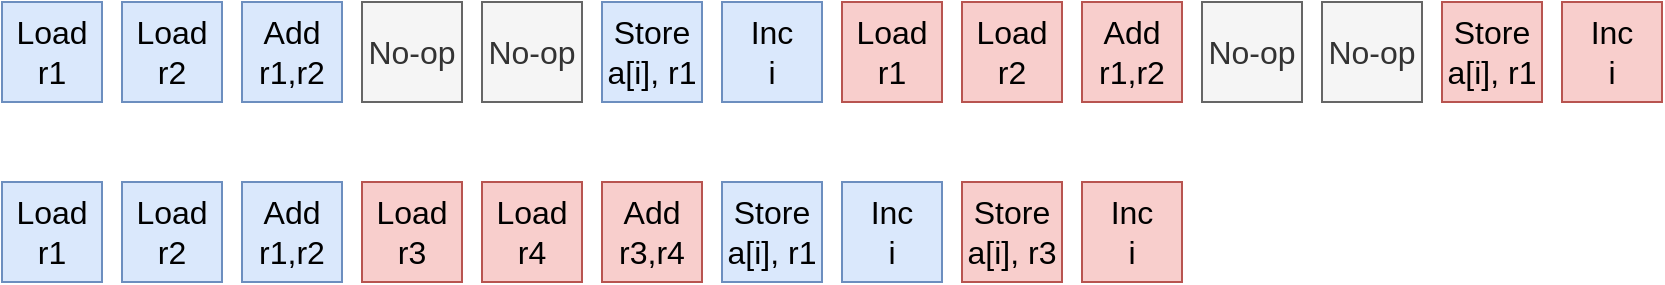 <mxfile version="20.7.4" type="device"><diagram id="uTdrSh7D8AdzHt4HWagG" name="Page-1"><mxGraphModel dx="1434" dy="834" grid="1" gridSize="10" guides="1" tooltips="1" connect="1" arrows="1" fold="1" page="1" pageScale="1" pageWidth="827" pageHeight="1169" math="0" shadow="0"><root><mxCell id="0"/><mxCell id="1" parent="0"/><mxCell id="s6oiJh7mqDa9jPueuUFQ-13" value="&lt;font style=&quot;font-size: 16px&quot;&gt;Load&lt;br&gt;r1&lt;br&gt;&lt;/font&gt;" style="rounded=0;whiteSpace=wrap;html=1;fillColor=#dae8fc;strokeColor=#6c8ebf;" parent="1" vertex="1"><mxGeometry x="50" y="250" width="50" height="50" as="geometry"/></mxCell><mxCell id="s6oiJh7mqDa9jPueuUFQ-15" value="&lt;font style=&quot;font-size: 16px&quot;&gt;Load&lt;br&gt;r2&lt;br&gt;&lt;/font&gt;" style="rounded=0;whiteSpace=wrap;html=1;fillColor=#dae8fc;strokeColor=#6c8ebf;" parent="1" vertex="1"><mxGeometry x="110" y="250" width="50" height="50" as="geometry"/></mxCell><mxCell id="s6oiJh7mqDa9jPueuUFQ-17" value="&lt;font style=&quot;font-size: 16px&quot;&gt;Add&lt;br&gt;r1,r2&lt;br&gt;&lt;/font&gt;" style="rounded=0;whiteSpace=wrap;html=1;fillColor=#dae8fc;strokeColor=#6c8ebf;" parent="1" vertex="1"><mxGeometry x="170" y="250" width="50" height="50" as="geometry"/></mxCell><mxCell id="s6oiJh7mqDa9jPueuUFQ-19" value="&lt;font style=&quot;font-size: 16px&quot;&gt;Store&lt;br&gt;a[i], r1&lt;br&gt;&lt;/font&gt;" style="rounded=0;whiteSpace=wrap;html=1;fillColor=#dae8fc;strokeColor=#6c8ebf;" parent="1" vertex="1"><mxGeometry x="410" y="250" width="50" height="50" as="geometry"/></mxCell><mxCell id="s6oiJh7mqDa9jPueuUFQ-20" value="&lt;font style=&quot;font-size: 16px&quot;&gt;Inc&lt;br&gt;i&lt;br&gt;&lt;/font&gt;" style="rounded=0;whiteSpace=wrap;html=1;fillColor=#dae8fc;strokeColor=#6c8ebf;" parent="1" vertex="1"><mxGeometry x="470" y="250" width="50" height="50" as="geometry"/></mxCell><mxCell id="aNn9x-gWlC3YJY-6MHtS-4" value="&lt;font style=&quot;font-size: 16px&quot;&gt;Load&lt;br&gt;r3&lt;br&gt;&lt;/font&gt;" style="rounded=0;whiteSpace=wrap;html=1;fillColor=#f8cecc;strokeColor=#b85450;" parent="1" vertex="1"><mxGeometry x="230" y="250" width="50" height="50" as="geometry"/></mxCell><mxCell id="aNn9x-gWlC3YJY-6MHtS-6" value="&lt;font style=&quot;font-size: 16px&quot;&gt;Load&lt;br&gt;r4&lt;br&gt;&lt;/font&gt;" style="rounded=0;whiteSpace=wrap;html=1;fillColor=#f8cecc;strokeColor=#b85450;" parent="1" vertex="1"><mxGeometry x="290" y="250" width="50" height="50" as="geometry"/></mxCell><mxCell id="aNn9x-gWlC3YJY-6MHtS-8" value="&lt;font style=&quot;font-size: 16px&quot;&gt;Add&lt;br&gt;r3,r4&lt;br&gt;&lt;/font&gt;" style="rounded=0;whiteSpace=wrap;html=1;fillColor=#f8cecc;strokeColor=#b85450;" parent="1" vertex="1"><mxGeometry x="350" y="250" width="50" height="50" as="geometry"/></mxCell><mxCell id="aNn9x-gWlC3YJY-6MHtS-10" value="&lt;font style=&quot;font-size: 16px&quot;&gt;Store&lt;br&gt;a[i], r3&lt;br&gt;&lt;/font&gt;" style="rounded=0;whiteSpace=wrap;html=1;fillColor=#f8cecc;strokeColor=#b85450;" parent="1" vertex="1"><mxGeometry x="530" y="250" width="50" height="50" as="geometry"/></mxCell><mxCell id="aNn9x-gWlC3YJY-6MHtS-11" value="&lt;font style=&quot;font-size: 16px&quot;&gt;Inc&lt;br&gt;i&lt;br&gt;&lt;/font&gt;" style="rounded=0;whiteSpace=wrap;html=1;fillColor=#f8cecc;strokeColor=#b85450;" parent="1" vertex="1"><mxGeometry x="590" y="250" width="50" height="50" as="geometry"/></mxCell><mxCell id="aNn9x-gWlC3YJY-6MHtS-13" value="&lt;font style=&quot;font-size: 16px&quot;&gt;Load&lt;br&gt;r1&lt;br&gt;&lt;/font&gt;" style="rounded=0;whiteSpace=wrap;html=1;fillColor=#dae8fc;strokeColor=#6c8ebf;" parent="1" vertex="1"><mxGeometry x="50" y="160" width="50" height="50" as="geometry"/></mxCell><mxCell id="aNn9x-gWlC3YJY-6MHtS-14" value="&lt;font style=&quot;font-size: 16px&quot;&gt;Load&lt;br&gt;r2&lt;br&gt;&lt;/font&gt;" style="rounded=0;whiteSpace=wrap;html=1;fillColor=#dae8fc;strokeColor=#6c8ebf;" parent="1" vertex="1"><mxGeometry x="110" y="160" width="50" height="50" as="geometry"/></mxCell><mxCell id="aNn9x-gWlC3YJY-6MHtS-15" value="&lt;font style=&quot;font-size: 16px&quot;&gt;Add&lt;br&gt;r1,r2&lt;br&gt;&lt;/font&gt;" style="rounded=0;whiteSpace=wrap;html=1;fillColor=#dae8fc;strokeColor=#6c8ebf;" parent="1" vertex="1"><mxGeometry x="170" y="160" width="50" height="50" as="geometry"/></mxCell><mxCell id="aNn9x-gWlC3YJY-6MHtS-16" value="&lt;font style=&quot;font-size: 16px&quot;&gt;Store&lt;br&gt;a[i], r1&lt;br&gt;&lt;/font&gt;" style="rounded=0;whiteSpace=wrap;html=1;fillColor=#dae8fc;strokeColor=#6c8ebf;" parent="1" vertex="1"><mxGeometry x="350" y="160" width="50" height="50" as="geometry"/></mxCell><mxCell id="aNn9x-gWlC3YJY-6MHtS-17" value="&lt;font style=&quot;font-size: 16px&quot;&gt;Inc&lt;br&gt;i&lt;br&gt;&lt;/font&gt;" style="rounded=0;whiteSpace=wrap;html=1;fillColor=#dae8fc;strokeColor=#6c8ebf;" parent="1" vertex="1"><mxGeometry x="410" y="160" width="50" height="50" as="geometry"/></mxCell><mxCell id="aNn9x-gWlC3YJY-6MHtS-18" value="&lt;font style=&quot;font-size: 16px&quot;&gt;No-op&lt;br&gt;&lt;/font&gt;" style="rounded=0;whiteSpace=wrap;html=1;fillColor=#f5f5f5;strokeColor=#666666;fontColor=#333333;" parent="1" vertex="1"><mxGeometry x="230" y="160" width="50" height="50" as="geometry"/></mxCell><mxCell id="aNn9x-gWlC3YJY-6MHtS-19" value="&lt;font style=&quot;font-size: 16px&quot;&gt;No-op&lt;br&gt;&lt;/font&gt;" style="rounded=0;whiteSpace=wrap;html=1;fillColor=#f5f5f5;strokeColor=#666666;fontColor=#333333;" parent="1" vertex="1"><mxGeometry x="290" y="160" width="50" height="50" as="geometry"/></mxCell><mxCell id="aNn9x-gWlC3YJY-6MHtS-20" value="&lt;font style=&quot;font-size: 16px&quot;&gt;Load&lt;br&gt;r1&lt;br&gt;&lt;/font&gt;" style="rounded=0;whiteSpace=wrap;html=1;fillColor=#f8cecc;strokeColor=#b85450;" parent="1" vertex="1"><mxGeometry x="470" y="160" width="50" height="50" as="geometry"/></mxCell><mxCell id="aNn9x-gWlC3YJY-6MHtS-21" value="&lt;font style=&quot;font-size: 16px&quot;&gt;Load&lt;br&gt;r2&lt;br&gt;&lt;/font&gt;" style="rounded=0;whiteSpace=wrap;html=1;fillColor=#f8cecc;strokeColor=#b85450;" parent="1" vertex="1"><mxGeometry x="530" y="160" width="50" height="50" as="geometry"/></mxCell><mxCell id="aNn9x-gWlC3YJY-6MHtS-22" value="&lt;font style=&quot;font-size: 16px&quot;&gt;Add&lt;br&gt;r1,r2&lt;br&gt;&lt;/font&gt;" style="rounded=0;whiteSpace=wrap;html=1;fillColor=#f8cecc;strokeColor=#b85450;" parent="1" vertex="1"><mxGeometry x="590" y="160" width="50" height="50" as="geometry"/></mxCell><mxCell id="aNn9x-gWlC3YJY-6MHtS-23" value="&lt;font style=&quot;font-size: 16px&quot;&gt;Store&lt;br&gt;a[i], r1&lt;br&gt;&lt;/font&gt;" style="rounded=0;whiteSpace=wrap;html=1;fillColor=#f8cecc;strokeColor=#b85450;" parent="1" vertex="1"><mxGeometry x="770" y="160" width="50" height="50" as="geometry"/></mxCell><mxCell id="aNn9x-gWlC3YJY-6MHtS-24" value="&lt;font style=&quot;font-size: 16px&quot;&gt;Inc&lt;br&gt;i&lt;br&gt;&lt;/font&gt;" style="rounded=0;whiteSpace=wrap;html=1;fillColor=#f8cecc;strokeColor=#b85450;" parent="1" vertex="1"><mxGeometry x="830" y="160" width="50" height="50" as="geometry"/></mxCell><mxCell id="aNn9x-gWlC3YJY-6MHtS-25" value="&lt;font style=&quot;font-size: 16px&quot;&gt;No-op&lt;br&gt;&lt;/font&gt;" style="rounded=0;whiteSpace=wrap;html=1;fillColor=#f5f5f5;strokeColor=#666666;fontColor=#333333;" parent="1" vertex="1"><mxGeometry x="650" y="160" width="50" height="50" as="geometry"/></mxCell><mxCell id="aNn9x-gWlC3YJY-6MHtS-26" value="&lt;font style=&quot;font-size: 16px&quot;&gt;No-op&lt;br&gt;&lt;/font&gt;" style="rounded=0;whiteSpace=wrap;html=1;fillColor=#f5f5f5;strokeColor=#666666;fontColor=#333333;" parent="1" vertex="1"><mxGeometry x="710" y="160" width="50" height="50" as="geometry"/></mxCell></root></mxGraphModel></diagram></mxfile>